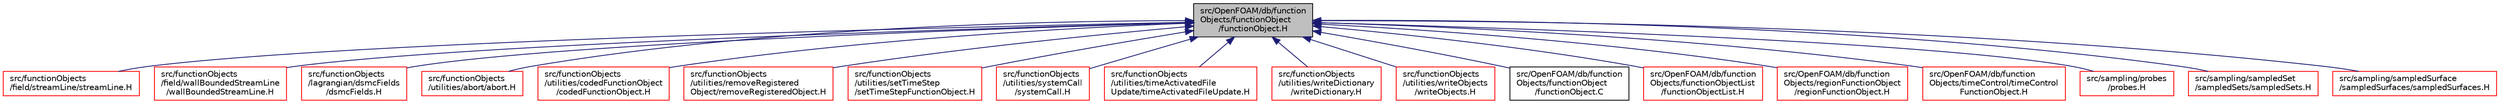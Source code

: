 digraph "src/OpenFOAM/db/functionObjects/functionObject/functionObject.H"
{
  bgcolor="transparent";
  edge [fontname="Helvetica",fontsize="10",labelfontname="Helvetica",labelfontsize="10"];
  node [fontname="Helvetica",fontsize="10",shape=record];
  Node1 [label="src/OpenFOAM/db/function\lObjects/functionObject\l/functionObject.H",height=0.2,width=0.4,color="black", fillcolor="grey75", style="filled", fontcolor="black"];
  Node1 -> Node2 [dir="back",color="midnightblue",fontsize="10",style="solid",fontname="Helvetica"];
  Node2 [label="src/functionObjects\l/field/streamLine/streamLine.H",height=0.2,width=0.4,color="red",URL="$a06409.html"];
  Node1 -> Node3 [dir="back",color="midnightblue",fontsize="10",style="solid",fontname="Helvetica"];
  Node3 [label="src/functionObjects\l/field/wallBoundedStreamLine\l/wallBoundedStreamLine.H",height=0.2,width=0.4,color="red",URL="$a06424.html"];
  Node1 -> Node4 [dir="back",color="midnightblue",fontsize="10",style="solid",fontname="Helvetica"];
  Node4 [label="src/functionObjects\l/lagrangian/dsmcFields\l/dsmcFields.H",height=0.2,width=0.4,color="red",URL="$a06441.html"];
  Node1 -> Node5 [dir="back",color="midnightblue",fontsize="10",style="solid",fontname="Helvetica"];
  Node5 [label="src/functionObjects\l/utilities/abort/abort.H",height=0.2,width=0.4,color="red",URL="$a06448.html"];
  Node1 -> Node6 [dir="back",color="midnightblue",fontsize="10",style="solid",fontname="Helvetica"];
  Node6 [label="src/functionObjects\l/utilities/codedFunctionObject\l/codedFunctionObject.H",height=0.2,width=0.4,color="red",URL="$a06450.html"];
  Node1 -> Node7 [dir="back",color="midnightblue",fontsize="10",style="solid",fontname="Helvetica"];
  Node7 [label="src/functionObjects\l/utilities/removeRegistered\lObject/removeRegisteredObject.H",height=0.2,width=0.4,color="red",URL="$a06453.html"];
  Node1 -> Node8 [dir="back",color="midnightblue",fontsize="10",style="solid",fontname="Helvetica"];
  Node8 [label="src/functionObjects\l/utilities/setTimeStep\l/setTimeStepFunctionObject.H",height=0.2,width=0.4,color="red",URL="$a06458.html"];
  Node1 -> Node9 [dir="back",color="midnightblue",fontsize="10",style="solid",fontname="Helvetica"];
  Node9 [label="src/functionObjects\l/utilities/systemCall\l/systemCall.H",height=0.2,width=0.4,color="red",URL="$a06460.html"];
  Node1 -> Node10 [dir="back",color="midnightblue",fontsize="10",style="solid",fontname="Helvetica"];
  Node10 [label="src/functionObjects\l/utilities/timeActivatedFile\lUpdate/timeActivatedFileUpdate.H",height=0.2,width=0.4,color="red",URL="$a06462.html"];
  Node1 -> Node11 [dir="back",color="midnightblue",fontsize="10",style="solid",fontname="Helvetica"];
  Node11 [label="src/functionObjects\l/utilities/writeDictionary\l/writeDictionary.H",height=0.2,width=0.4,color="red",URL="$a06464.html"];
  Node1 -> Node12 [dir="back",color="midnightblue",fontsize="10",style="solid",fontname="Helvetica"];
  Node12 [label="src/functionObjects\l/utilities/writeObjects\l/writeObjects.H",height=0.2,width=0.4,color="red",URL="$a06466.html"];
  Node1 -> Node13 [dir="back",color="midnightblue",fontsize="10",style="solid",fontname="Helvetica"];
  Node13 [label="src/OpenFOAM/db/function\lObjects/functionObject\l/functionObject.C",height=0.2,width=0.4,color="black",URL="$a08036.html"];
  Node1 -> Node14 [dir="back",color="midnightblue",fontsize="10",style="solid",fontname="Helvetica"];
  Node14 [label="src/OpenFOAM/db/function\lObjects/functionObjectList\l/functionObjectList.H",height=0.2,width=0.4,color="red",URL="$a08040.html"];
  Node1 -> Node15 [dir="back",color="midnightblue",fontsize="10",style="solid",fontname="Helvetica"];
  Node15 [label="src/OpenFOAM/db/function\lObjects/regionFunctionObject\l/regionFunctionObject.H",height=0.2,width=0.4,color="red",URL="$a08045.html"];
  Node1 -> Node16 [dir="back",color="midnightblue",fontsize="10",style="solid",fontname="Helvetica"];
  Node16 [label="src/OpenFOAM/db/function\lObjects/timeControl/timeControl\lFunctionObject.H",height=0.2,width=0.4,color="red",URL="$a08050.html"];
  Node1 -> Node17 [dir="back",color="midnightblue",fontsize="10",style="solid",fontname="Helvetica"];
  Node17 [label="src/sampling/probes\l/probes.H",height=0.2,width=0.4,color="red",URL="$a09826.html"];
  Node1 -> Node18 [dir="back",color="midnightblue",fontsize="10",style="solid",fontname="Helvetica"];
  Node18 [label="src/sampling/sampledSet\l/sampledSets/sampledSets.H",height=0.2,width=0.4,color="red",URL="$a09851.html"];
  Node1 -> Node19 [dir="back",color="midnightblue",fontsize="10",style="solid",fontname="Helvetica"];
  Node19 [label="src/sampling/sampledSurface\l/sampledSurfaces/sampledSurfaces.H",height=0.2,width=0.4,color="red",URL="$a09890.html"];
}

